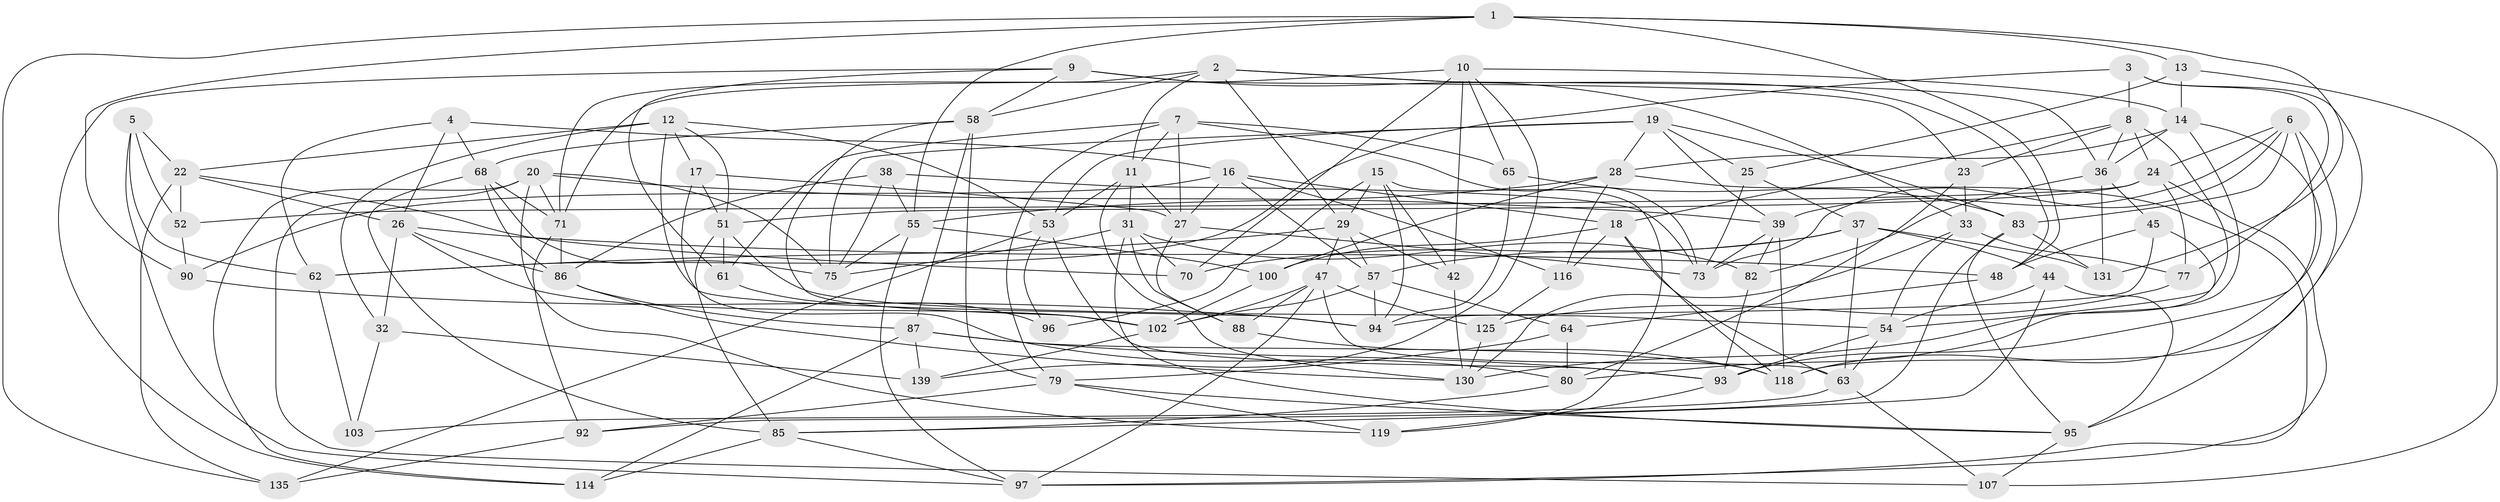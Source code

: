 // Generated by graph-tools (version 1.1) at 2025/52/02/27/25 19:52:33]
// undirected, 86 vertices, 221 edges
graph export_dot {
graph [start="1"]
  node [color=gray90,style=filled];
  1 [super="+132"];
  2 [super="+34"];
  3;
  4;
  5;
  6 [super="+89"];
  7 [super="+112"];
  8 [super="+50"];
  9 [super="+30"];
  10 [super="+101"];
  11 [super="+40"];
  12 [super="+110"];
  13;
  14 [super="+46"];
  15 [super="+72"];
  16 [super="+21"];
  17;
  18 [super="+56"];
  19 [super="+126"];
  20 [super="+84"];
  22 [super="+41"];
  23;
  24 [super="+35"];
  25;
  26 [super="+66"];
  27 [super="+59"];
  28 [super="+74"];
  29 [super="+49"];
  31 [super="+106"];
  32;
  33 [super="+133"];
  36 [super="+117"];
  37 [super="+43"];
  38;
  39 [super="+60"];
  42;
  44;
  45;
  47 [super="+67"];
  48 [super="+76"];
  51 [super="+69"];
  52;
  53 [super="+120"];
  54 [super="+104"];
  55 [super="+136"];
  57 [super="+109"];
  58 [super="+113"];
  61;
  62 [super="+98"];
  63 [super="+111"];
  64 [super="+121"];
  65;
  68 [super="+91"];
  70;
  71 [super="+108"];
  73 [super="+78"];
  75 [super="+81"];
  77;
  79 [super="+105"];
  80 [super="+99"];
  82;
  83 [super="+128"];
  85 [super="+138"];
  86 [super="+115"];
  87 [super="+140"];
  88;
  90;
  92;
  93 [super="+124"];
  94 [super="+127"];
  95 [super="+129"];
  96;
  97 [super="+123"];
  100;
  102 [super="+134"];
  103;
  107;
  114;
  116;
  118 [super="+122"];
  119;
  125;
  130 [super="+137"];
  131;
  135;
  139;
  1 -- 55;
  1 -- 131;
  1 -- 90;
  1 -- 13;
  1 -- 135;
  1 -- 48;
  2 -- 71;
  2 -- 58;
  2 -- 36;
  2 -- 11;
  2 -- 48;
  2 -- 29;
  3 -- 118;
  3 -- 77;
  3 -- 8;
  3 -- 62;
  4 -- 26;
  4 -- 68;
  4 -- 16;
  4 -- 62;
  5 -- 22;
  5 -- 62;
  5 -- 52;
  5 -- 97;
  6 -- 95;
  6 -- 83;
  6 -- 24;
  6 -- 73;
  6 -- 93;
  6 -- 39;
  7 -- 61;
  7 -- 27;
  7 -- 65;
  7 -- 73;
  7 -- 11;
  7 -- 79;
  8 -- 36;
  8 -- 23;
  8 -- 24;
  8 -- 18;
  8 -- 54;
  9 -- 61;
  9 -- 114;
  9 -- 58;
  9 -- 23;
  9 -- 33 [weight=2];
  10 -- 65;
  10 -- 42;
  10 -- 139;
  10 -- 70;
  10 -- 14;
  10 -- 71;
  11 -- 27;
  11 -- 130;
  11 -- 31;
  11 -- 53;
  12 -- 32;
  12 -- 51;
  12 -- 53;
  12 -- 17;
  12 -- 94;
  12 -- 22;
  13 -- 14;
  13 -- 25;
  13 -- 107;
  14 -- 118;
  14 -- 80;
  14 -- 36;
  14 -- 28;
  15 -- 119;
  15 -- 96 [weight=2];
  15 -- 94;
  15 -- 42;
  15 -- 29;
  16 -- 116;
  16 -- 90;
  16 -- 27;
  16 -- 57;
  16 -- 18;
  17 -- 27;
  17 -- 80;
  17 -- 51;
  18 -- 116;
  18 -- 100;
  18 -- 118;
  18 -- 63;
  19 -- 25;
  19 -- 75;
  19 -- 28;
  19 -- 83;
  19 -- 53;
  19 -- 39;
  20 -- 71;
  20 -- 39;
  20 -- 75;
  20 -- 114;
  20 -- 107;
  20 -- 119;
  22 -- 70;
  22 -- 52;
  22 -- 26;
  22 -- 135;
  23 -- 80;
  23 -- 33;
  24 -- 52;
  24 -- 97;
  24 -- 51;
  24 -- 77;
  25 -- 73;
  25 -- 37;
  26 -- 48;
  26 -- 32;
  26 -- 86;
  26 -- 102;
  27 -- 88;
  27 -- 73;
  28 -- 97;
  28 -- 116;
  28 -- 100;
  28 -- 55;
  29 -- 47;
  29 -- 42;
  29 -- 57;
  29 -- 62;
  31 -- 95;
  31 -- 75;
  31 -- 88;
  31 -- 82;
  31 -- 70;
  32 -- 103;
  32 -- 139;
  33 -- 130;
  33 -- 77;
  33 -- 54;
  36 -- 45;
  36 -- 82;
  36 -- 131;
  37 -- 70;
  37 -- 44;
  37 -- 131;
  37 -- 63;
  37 -- 57;
  38 -- 55;
  38 -- 86;
  38 -- 73;
  38 -- 75;
  39 -- 82;
  39 -- 73;
  39 -- 118;
  42 -- 130;
  44 -- 85;
  44 -- 54;
  44 -- 95;
  45 -- 94;
  45 -- 130;
  45 -- 48;
  47 -- 125;
  47 -- 97;
  47 -- 88;
  47 -- 102;
  47 -- 63;
  48 -- 64 [weight=2];
  51 -- 85;
  51 -- 61;
  51 -- 54;
  52 -- 90;
  53 -- 135;
  53 -- 96;
  53 -- 93;
  54 -- 63;
  54 -- 93;
  55 -- 97;
  55 -- 100;
  55 -- 75;
  57 -- 102;
  57 -- 94;
  57 -- 64;
  58 -- 79;
  58 -- 68;
  58 -- 102;
  58 -- 87;
  61 -- 96;
  62 -- 103 [weight=2];
  63 -- 103;
  63 -- 107;
  64 -- 79;
  64 -- 80 [weight=2];
  65 -- 83;
  65 -- 94;
  68 -- 75;
  68 -- 86;
  68 -- 85;
  68 -- 71;
  71 -- 86;
  71 -- 92;
  77 -- 125;
  79 -- 92;
  79 -- 119;
  79 -- 95;
  80 -- 85;
  82 -- 93;
  83 -- 131;
  83 -- 92;
  83 -- 95;
  85 -- 114;
  85 -- 97;
  86 -- 130;
  86 -- 87;
  87 -- 114;
  87 -- 93;
  87 -- 118;
  87 -- 139;
  88 -- 118;
  90 -- 94;
  92 -- 135;
  93 -- 119;
  95 -- 107;
  100 -- 102;
  102 -- 139;
  116 -- 125;
  125 -- 130;
}
